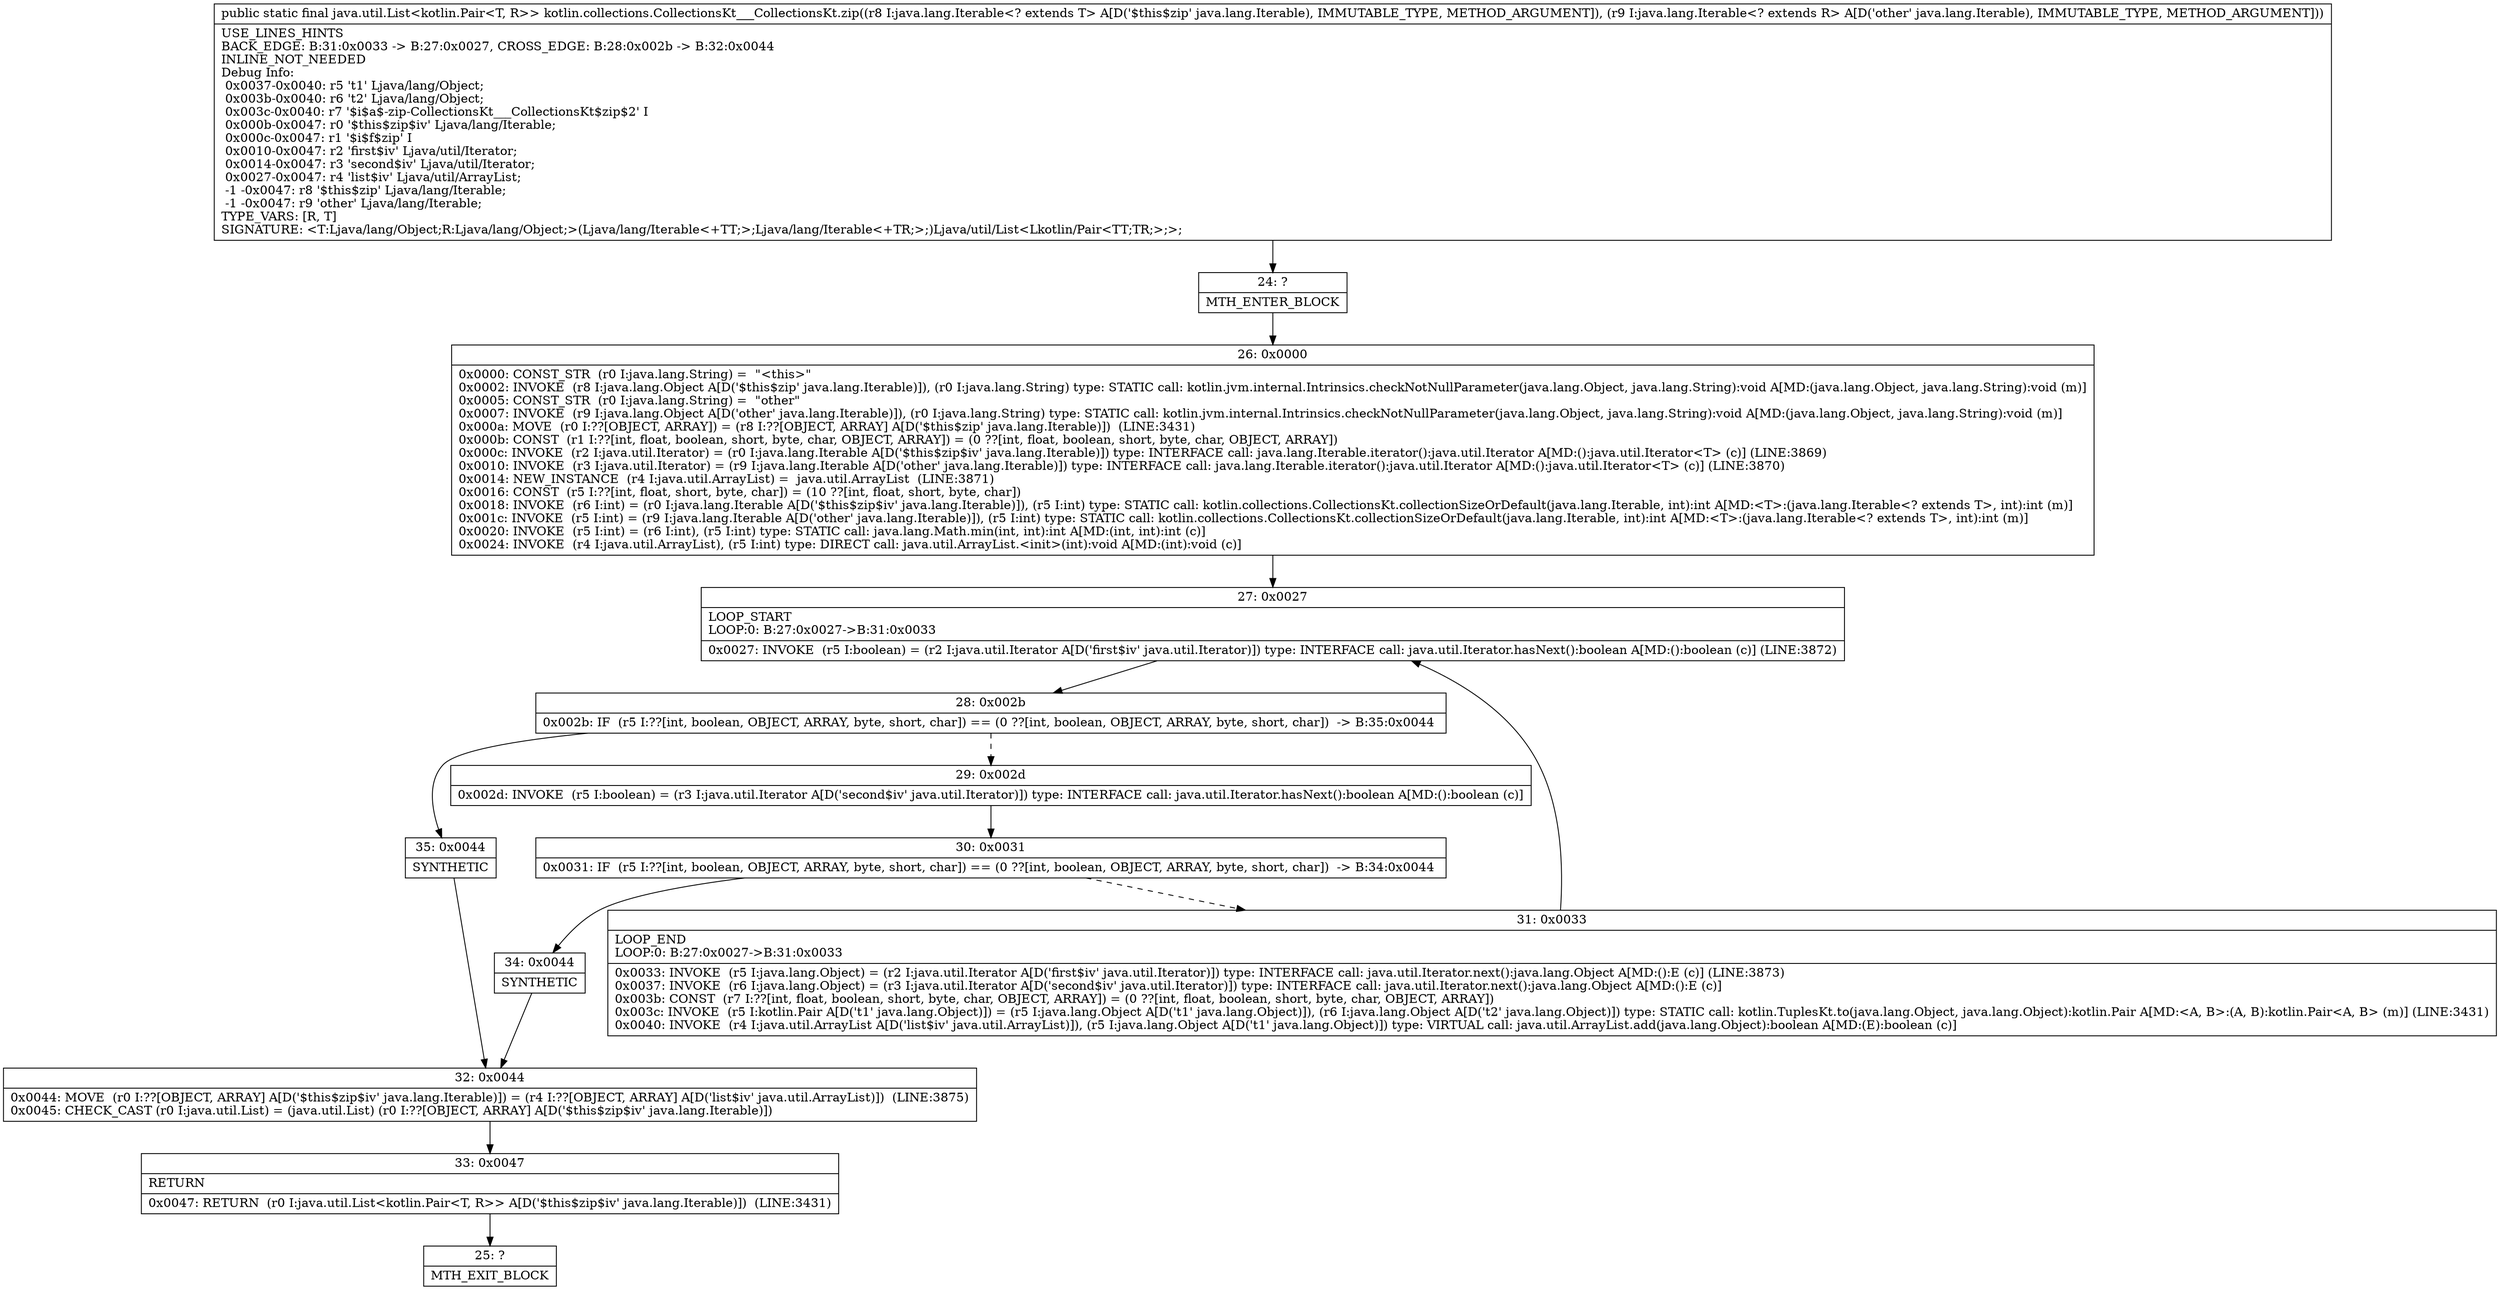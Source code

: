digraph "CFG forkotlin.collections.CollectionsKt___CollectionsKt.zip(Ljava\/lang\/Iterable;Ljava\/lang\/Iterable;)Ljava\/util\/List;" {
Node_24 [shape=record,label="{24\:\ ?|MTH_ENTER_BLOCK\l}"];
Node_26 [shape=record,label="{26\:\ 0x0000|0x0000: CONST_STR  (r0 I:java.lang.String) =  \"\<this\>\" \l0x0002: INVOKE  (r8 I:java.lang.Object A[D('$this$zip' java.lang.Iterable)]), (r0 I:java.lang.String) type: STATIC call: kotlin.jvm.internal.Intrinsics.checkNotNullParameter(java.lang.Object, java.lang.String):void A[MD:(java.lang.Object, java.lang.String):void (m)]\l0x0005: CONST_STR  (r0 I:java.lang.String) =  \"other\" \l0x0007: INVOKE  (r9 I:java.lang.Object A[D('other' java.lang.Iterable)]), (r0 I:java.lang.String) type: STATIC call: kotlin.jvm.internal.Intrinsics.checkNotNullParameter(java.lang.Object, java.lang.String):void A[MD:(java.lang.Object, java.lang.String):void (m)]\l0x000a: MOVE  (r0 I:??[OBJECT, ARRAY]) = (r8 I:??[OBJECT, ARRAY] A[D('$this$zip' java.lang.Iterable)])  (LINE:3431)\l0x000b: CONST  (r1 I:??[int, float, boolean, short, byte, char, OBJECT, ARRAY]) = (0 ??[int, float, boolean, short, byte, char, OBJECT, ARRAY]) \l0x000c: INVOKE  (r2 I:java.util.Iterator) = (r0 I:java.lang.Iterable A[D('$this$zip$iv' java.lang.Iterable)]) type: INTERFACE call: java.lang.Iterable.iterator():java.util.Iterator A[MD:():java.util.Iterator\<T\> (c)] (LINE:3869)\l0x0010: INVOKE  (r3 I:java.util.Iterator) = (r9 I:java.lang.Iterable A[D('other' java.lang.Iterable)]) type: INTERFACE call: java.lang.Iterable.iterator():java.util.Iterator A[MD:():java.util.Iterator\<T\> (c)] (LINE:3870)\l0x0014: NEW_INSTANCE  (r4 I:java.util.ArrayList) =  java.util.ArrayList  (LINE:3871)\l0x0016: CONST  (r5 I:??[int, float, short, byte, char]) = (10 ??[int, float, short, byte, char]) \l0x0018: INVOKE  (r6 I:int) = (r0 I:java.lang.Iterable A[D('$this$zip$iv' java.lang.Iterable)]), (r5 I:int) type: STATIC call: kotlin.collections.CollectionsKt.collectionSizeOrDefault(java.lang.Iterable, int):int A[MD:\<T\>:(java.lang.Iterable\<? extends T\>, int):int (m)]\l0x001c: INVOKE  (r5 I:int) = (r9 I:java.lang.Iterable A[D('other' java.lang.Iterable)]), (r5 I:int) type: STATIC call: kotlin.collections.CollectionsKt.collectionSizeOrDefault(java.lang.Iterable, int):int A[MD:\<T\>:(java.lang.Iterable\<? extends T\>, int):int (m)]\l0x0020: INVOKE  (r5 I:int) = (r6 I:int), (r5 I:int) type: STATIC call: java.lang.Math.min(int, int):int A[MD:(int, int):int (c)]\l0x0024: INVOKE  (r4 I:java.util.ArrayList), (r5 I:int) type: DIRECT call: java.util.ArrayList.\<init\>(int):void A[MD:(int):void (c)]\l}"];
Node_27 [shape=record,label="{27\:\ 0x0027|LOOP_START\lLOOP:0: B:27:0x0027\-\>B:31:0x0033\l|0x0027: INVOKE  (r5 I:boolean) = (r2 I:java.util.Iterator A[D('first$iv' java.util.Iterator)]) type: INTERFACE call: java.util.Iterator.hasNext():boolean A[MD:():boolean (c)] (LINE:3872)\l}"];
Node_28 [shape=record,label="{28\:\ 0x002b|0x002b: IF  (r5 I:??[int, boolean, OBJECT, ARRAY, byte, short, char]) == (0 ??[int, boolean, OBJECT, ARRAY, byte, short, char])  \-\> B:35:0x0044 \l}"];
Node_29 [shape=record,label="{29\:\ 0x002d|0x002d: INVOKE  (r5 I:boolean) = (r3 I:java.util.Iterator A[D('second$iv' java.util.Iterator)]) type: INTERFACE call: java.util.Iterator.hasNext():boolean A[MD:():boolean (c)]\l}"];
Node_30 [shape=record,label="{30\:\ 0x0031|0x0031: IF  (r5 I:??[int, boolean, OBJECT, ARRAY, byte, short, char]) == (0 ??[int, boolean, OBJECT, ARRAY, byte, short, char])  \-\> B:34:0x0044 \l}"];
Node_31 [shape=record,label="{31\:\ 0x0033|LOOP_END\lLOOP:0: B:27:0x0027\-\>B:31:0x0033\l|0x0033: INVOKE  (r5 I:java.lang.Object) = (r2 I:java.util.Iterator A[D('first$iv' java.util.Iterator)]) type: INTERFACE call: java.util.Iterator.next():java.lang.Object A[MD:():E (c)] (LINE:3873)\l0x0037: INVOKE  (r6 I:java.lang.Object) = (r3 I:java.util.Iterator A[D('second$iv' java.util.Iterator)]) type: INTERFACE call: java.util.Iterator.next():java.lang.Object A[MD:():E (c)]\l0x003b: CONST  (r7 I:??[int, float, boolean, short, byte, char, OBJECT, ARRAY]) = (0 ??[int, float, boolean, short, byte, char, OBJECT, ARRAY]) \l0x003c: INVOKE  (r5 I:kotlin.Pair A[D('t1' java.lang.Object)]) = (r5 I:java.lang.Object A[D('t1' java.lang.Object)]), (r6 I:java.lang.Object A[D('t2' java.lang.Object)]) type: STATIC call: kotlin.TuplesKt.to(java.lang.Object, java.lang.Object):kotlin.Pair A[MD:\<A, B\>:(A, B):kotlin.Pair\<A, B\> (m)] (LINE:3431)\l0x0040: INVOKE  (r4 I:java.util.ArrayList A[D('list$iv' java.util.ArrayList)]), (r5 I:java.lang.Object A[D('t1' java.lang.Object)]) type: VIRTUAL call: java.util.ArrayList.add(java.lang.Object):boolean A[MD:(E):boolean (c)]\l}"];
Node_34 [shape=record,label="{34\:\ 0x0044|SYNTHETIC\l}"];
Node_32 [shape=record,label="{32\:\ 0x0044|0x0044: MOVE  (r0 I:??[OBJECT, ARRAY] A[D('$this$zip$iv' java.lang.Iterable)]) = (r4 I:??[OBJECT, ARRAY] A[D('list$iv' java.util.ArrayList)])  (LINE:3875)\l0x0045: CHECK_CAST (r0 I:java.util.List) = (java.util.List) (r0 I:??[OBJECT, ARRAY] A[D('$this$zip$iv' java.lang.Iterable)]) \l}"];
Node_33 [shape=record,label="{33\:\ 0x0047|RETURN\l|0x0047: RETURN  (r0 I:java.util.List\<kotlin.Pair\<T, R\>\> A[D('$this$zip$iv' java.lang.Iterable)])  (LINE:3431)\l}"];
Node_25 [shape=record,label="{25\:\ ?|MTH_EXIT_BLOCK\l}"];
Node_35 [shape=record,label="{35\:\ 0x0044|SYNTHETIC\l}"];
MethodNode[shape=record,label="{public static final java.util.List\<kotlin.Pair\<T, R\>\> kotlin.collections.CollectionsKt___CollectionsKt.zip((r8 I:java.lang.Iterable\<? extends T\> A[D('$this$zip' java.lang.Iterable), IMMUTABLE_TYPE, METHOD_ARGUMENT]), (r9 I:java.lang.Iterable\<? extends R\> A[D('other' java.lang.Iterable), IMMUTABLE_TYPE, METHOD_ARGUMENT]))  | USE_LINES_HINTS\lBACK_EDGE: B:31:0x0033 \-\> B:27:0x0027, CROSS_EDGE: B:28:0x002b \-\> B:32:0x0044\lINLINE_NOT_NEEDED\lDebug Info:\l  0x0037\-0x0040: r5 't1' Ljava\/lang\/Object;\l  0x003b\-0x0040: r6 't2' Ljava\/lang\/Object;\l  0x003c\-0x0040: r7 '$i$a$\-zip\-CollectionsKt___CollectionsKt$zip$2' I\l  0x000b\-0x0047: r0 '$this$zip$iv' Ljava\/lang\/Iterable;\l  0x000c\-0x0047: r1 '$i$f$zip' I\l  0x0010\-0x0047: r2 'first$iv' Ljava\/util\/Iterator;\l  0x0014\-0x0047: r3 'second$iv' Ljava\/util\/Iterator;\l  0x0027\-0x0047: r4 'list$iv' Ljava\/util\/ArrayList;\l  \-1 \-0x0047: r8 '$this$zip' Ljava\/lang\/Iterable;\l  \-1 \-0x0047: r9 'other' Ljava\/lang\/Iterable;\lTYPE_VARS: [R, T]\lSIGNATURE: \<T:Ljava\/lang\/Object;R:Ljava\/lang\/Object;\>(Ljava\/lang\/Iterable\<+TT;\>;Ljava\/lang\/Iterable\<+TR;\>;)Ljava\/util\/List\<Lkotlin\/Pair\<TT;TR;\>;\>;\l}"];
MethodNode -> Node_24;Node_24 -> Node_26;
Node_26 -> Node_27;
Node_27 -> Node_28;
Node_28 -> Node_29[style=dashed];
Node_28 -> Node_35;
Node_29 -> Node_30;
Node_30 -> Node_31[style=dashed];
Node_30 -> Node_34;
Node_31 -> Node_27;
Node_34 -> Node_32;
Node_32 -> Node_33;
Node_33 -> Node_25;
Node_35 -> Node_32;
}

